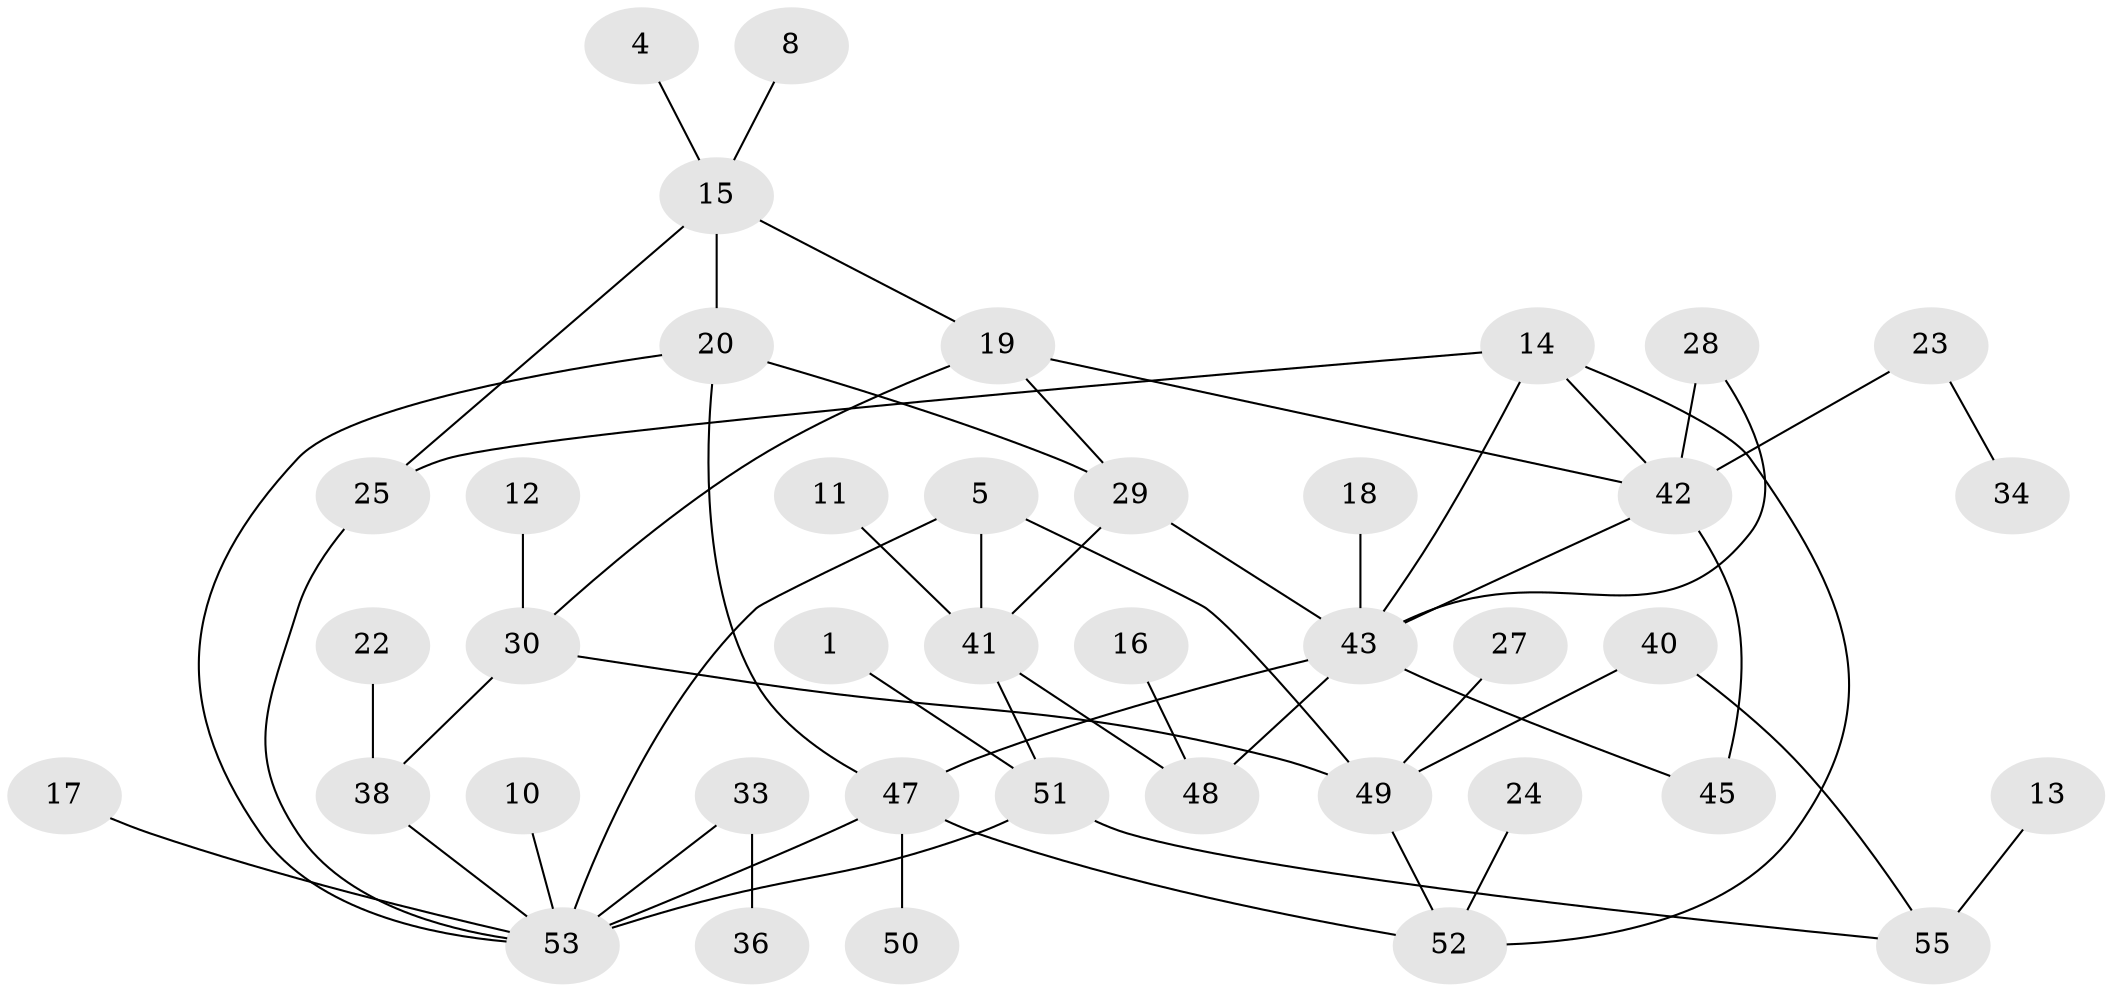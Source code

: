 // original degree distribution, {2: 0.25, 1: 0.3392857142857143, 3: 0.13392857142857142, 0: 0.09821428571428571, 4: 0.10714285714285714, 5: 0.05357142857142857, 7: 0.008928571428571428, 6: 0.008928571428571428}
// Generated by graph-tools (version 1.1) at 2025/49/03/09/25 03:49:03]
// undirected, 40 vertices, 56 edges
graph export_dot {
graph [start="1"]
  node [color=gray90,style=filled];
  1;
  4;
  5;
  8;
  10;
  11;
  12;
  13;
  14;
  15;
  16;
  17;
  18;
  19;
  20;
  22;
  23;
  24;
  25;
  27;
  28;
  29;
  30;
  33;
  34;
  36;
  38;
  40;
  41;
  42;
  43;
  45;
  47;
  48;
  49;
  50;
  51;
  52;
  53;
  55;
  1 -- 51 [weight=1.0];
  4 -- 15 [weight=1.0];
  5 -- 41 [weight=1.0];
  5 -- 49 [weight=1.0];
  5 -- 53 [weight=1.0];
  8 -- 15 [weight=1.0];
  10 -- 53 [weight=1.0];
  11 -- 41 [weight=1.0];
  12 -- 30 [weight=1.0];
  13 -- 55 [weight=1.0];
  14 -- 25 [weight=1.0];
  14 -- 42 [weight=1.0];
  14 -- 43 [weight=1.0];
  14 -- 52 [weight=1.0];
  15 -- 19 [weight=1.0];
  15 -- 20 [weight=1.0];
  15 -- 25 [weight=1.0];
  16 -- 48 [weight=1.0];
  17 -- 53 [weight=1.0];
  18 -- 43 [weight=1.0];
  19 -- 29 [weight=1.0];
  19 -- 30 [weight=1.0];
  19 -- 42 [weight=1.0];
  20 -- 29 [weight=1.0];
  20 -- 47 [weight=1.0];
  20 -- 53 [weight=1.0];
  22 -- 38 [weight=1.0];
  23 -- 34 [weight=1.0];
  23 -- 42 [weight=1.0];
  24 -- 52 [weight=1.0];
  25 -- 53 [weight=1.0];
  27 -- 49 [weight=1.0];
  28 -- 42 [weight=1.0];
  28 -- 43 [weight=1.0];
  29 -- 41 [weight=1.0];
  29 -- 43 [weight=1.0];
  30 -- 38 [weight=1.0];
  30 -- 49 [weight=1.0];
  33 -- 36 [weight=1.0];
  33 -- 53 [weight=1.0];
  38 -- 53 [weight=1.0];
  40 -- 49 [weight=1.0];
  40 -- 55 [weight=1.0];
  41 -- 48 [weight=1.0];
  41 -- 51 [weight=1.0];
  42 -- 43 [weight=1.0];
  42 -- 45 [weight=1.0];
  43 -- 45 [weight=1.0];
  43 -- 47 [weight=1.0];
  43 -- 48 [weight=1.0];
  47 -- 50 [weight=1.0];
  47 -- 52 [weight=1.0];
  47 -- 53 [weight=2.0];
  49 -- 52 [weight=1.0];
  51 -- 53 [weight=1.0];
  51 -- 55 [weight=1.0];
}
